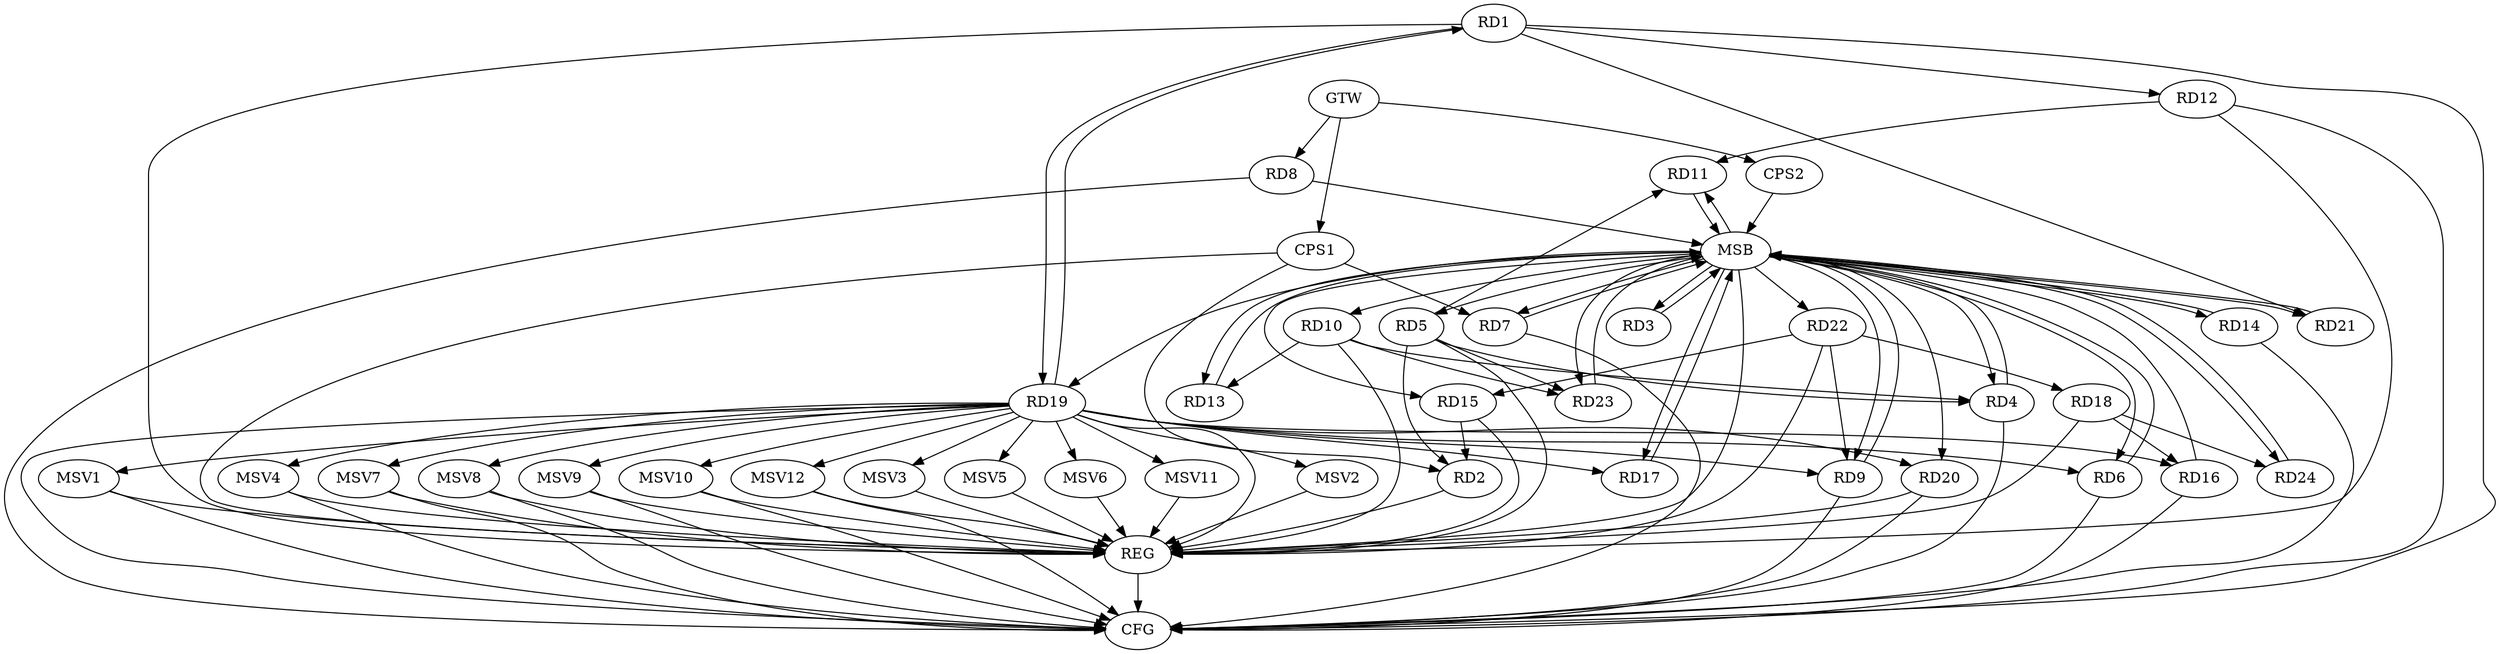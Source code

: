 strict digraph G {
  RD1 [ label="RD1" ];
  RD2 [ label="RD2" ];
  RD3 [ label="RD3" ];
  RD4 [ label="RD4" ];
  RD5 [ label="RD5" ];
  RD6 [ label="RD6" ];
  RD7 [ label="RD7" ];
  RD8 [ label="RD8" ];
  RD9 [ label="RD9" ];
  RD10 [ label="RD10" ];
  RD11 [ label="RD11" ];
  RD12 [ label="RD12" ];
  RD13 [ label="RD13" ];
  RD14 [ label="RD14" ];
  RD15 [ label="RD15" ];
  RD16 [ label="RD16" ];
  RD17 [ label="RD17" ];
  RD18 [ label="RD18" ];
  RD19 [ label="RD19" ];
  RD20 [ label="RD20" ];
  RD21 [ label="RD21" ];
  RD22 [ label="RD22" ];
  RD23 [ label="RD23" ];
  RD24 [ label="RD24" ];
  CPS1 [ label="CPS1" ];
  CPS2 [ label="CPS2" ];
  GTW [ label="GTW" ];
  REG [ label="REG" ];
  MSB [ label="MSB" ];
  CFG [ label="CFG" ];
  MSV1 [ label="MSV1" ];
  MSV2 [ label="MSV2" ];
  MSV3 [ label="MSV3" ];
  MSV4 [ label="MSV4" ];
  MSV5 [ label="MSV5" ];
  MSV6 [ label="MSV6" ];
  MSV7 [ label="MSV7" ];
  MSV8 [ label="MSV8" ];
  MSV9 [ label="MSV9" ];
  MSV10 [ label="MSV10" ];
  MSV11 [ label="MSV11" ];
  MSV12 [ label="MSV12" ];
  RD1 -> RD12;
  RD1 -> RD19;
  RD19 -> RD1;
  RD1 -> RD21;
  RD5 -> RD2;
  RD15 -> RD2;
  RD5 -> RD4;
  RD10 -> RD4;
  RD5 -> RD11;
  RD5 -> RD23;
  RD19 -> RD6;
  RD19 -> RD9;
  RD22 -> RD9;
  RD10 -> RD13;
  RD10 -> RD23;
  RD12 -> RD11;
  RD22 -> RD15;
  RD18 -> RD16;
  RD19 -> RD16;
  RD19 -> RD17;
  RD22 -> RD18;
  RD18 -> RD24;
  RD19 -> RD20;
  CPS1 -> RD2;
  CPS1 -> RD7;
  GTW -> RD8;
  GTW -> CPS1;
  GTW -> CPS2;
  RD1 -> REG;
  RD2 -> REG;
  RD5 -> REG;
  RD10 -> REG;
  RD12 -> REG;
  RD15 -> REG;
  RD18 -> REG;
  RD19 -> REG;
  RD20 -> REG;
  RD22 -> REG;
  CPS1 -> REG;
  RD3 -> MSB;
  MSB -> RD4;
  MSB -> RD19;
  MSB -> RD22;
  MSB -> RD24;
  MSB -> REG;
  RD4 -> MSB;
  MSB -> RD3;
  MSB -> RD5;
  MSB -> RD11;
  MSB -> RD13;
  RD6 -> MSB;
  RD7 -> MSB;
  RD8 -> MSB;
  MSB -> RD9;
  MSB -> RD20;
  RD9 -> MSB;
  MSB -> RD6;
  RD11 -> MSB;
  RD13 -> MSB;
  MSB -> RD7;
  MSB -> RD15;
  MSB -> RD21;
  RD14 -> MSB;
  RD16 -> MSB;
  RD17 -> MSB;
  RD21 -> MSB;
  MSB -> RD10;
  RD23 -> MSB;
  RD24 -> MSB;
  CPS2 -> MSB;
  MSB -> RD14;
  MSB -> RD17;
  MSB -> RD23;
  RD12 -> CFG;
  RD6 -> CFG;
  RD14 -> CFG;
  RD9 -> CFG;
  RD20 -> CFG;
  RD19 -> CFG;
  RD7 -> CFG;
  RD16 -> CFG;
  RD8 -> CFG;
  RD4 -> CFG;
  RD1 -> CFG;
  REG -> CFG;
  RD19 -> MSV1;
  RD19 -> MSV2;
  RD19 -> MSV3;
  RD19 -> MSV4;
  MSV1 -> REG;
  MSV1 -> CFG;
  MSV2 -> REG;
  MSV3 -> REG;
  MSV4 -> REG;
  MSV4 -> CFG;
  RD19 -> MSV5;
  RD19 -> MSV6;
  RD19 -> MSV7;
  MSV5 -> REG;
  MSV6 -> REG;
  MSV7 -> REG;
  MSV7 -> CFG;
  RD19 -> MSV8;
  MSV8 -> REG;
  MSV8 -> CFG;
  RD19 -> MSV9;
  RD19 -> MSV10;
  RD19 -> MSV11;
  MSV9 -> REG;
  MSV9 -> CFG;
  MSV10 -> REG;
  MSV10 -> CFG;
  MSV11 -> REG;
  RD19 -> MSV12;
  MSV12 -> REG;
  MSV12 -> CFG;
}

